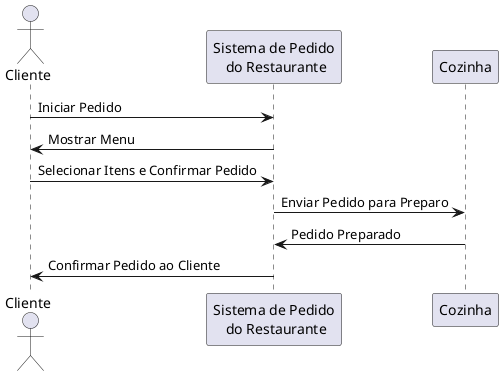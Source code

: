 @startuml
actor Cliente
participant "Sistema de Pedido\n do Restaurante" as Sistema
participant Cozinha

Cliente -> Sistema: Iniciar Pedido
Sistema -> Cliente: Mostrar Menu
Cliente -> Sistema: Selecionar Itens e Confirmar Pedido
Sistema -> Cozinha: Enviar Pedido para Preparo
Cozinha -> Sistema: Pedido Preparado
Sistema -> Cliente: Confirmar Pedido ao Cliente
@enduml
